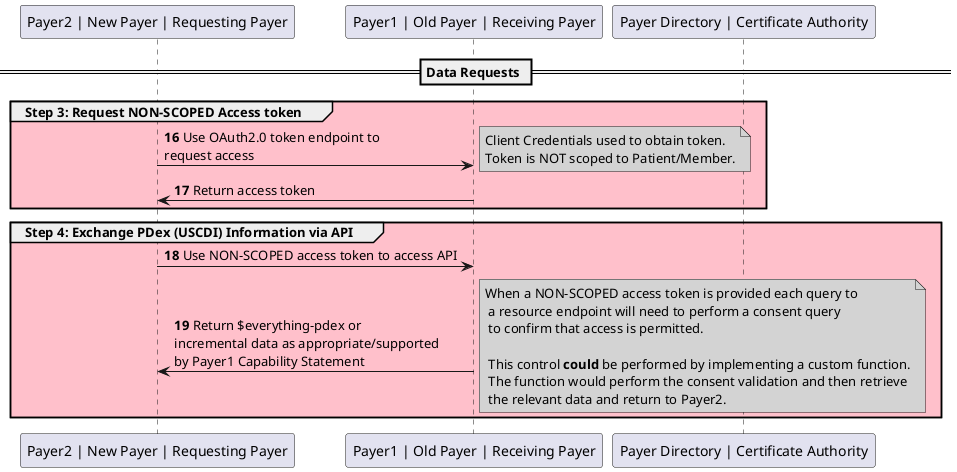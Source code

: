 @startuml
skinparam svgDimensionStyle false

participant "Payer2 | New Payer | Requesting Payer" as Payer2
participant "Payer1 | Old Payer | Receiving Payer" as Payer1
participant "Payer Directory | Certificate Authority" as PayerDirectory

== Data Requests ==
group #Pink Step 3: Request NON-SCOPED Access token
	Payer2 -> Payer1 : **16** Use OAuth2.0 token endpoint to \nrequest access
  note right #LightGrey
  	Client Credentials used to obtain token.
  	Token is NOT scoped to Patient/Member.
  endnote
  Payer1 -> Payer2 : **17** Return access token

end

group #Pink Step 4: Exchange PDex (USCDI) Information via API
  Payer2 -> Payer1 : **18** Use NON-SCOPED access token to access API
	Payer1 -> Payer2 : **19** Return $everything-pdex or \nincremental data as appropriate/supported \nby Payer1 Capability Statement
  note right #LightGrey
  	When a NON-SCOPED access token is provided each query to
    a resource endpoint will need to perform a consent query
    to confirm that access is permitted.

    This control **could** be performed by implementing a custom function.
    The function would perform the consent validation and then retrieve
    the relevant data and return to Payer2.
  endnote
end
@enduml
